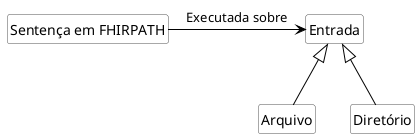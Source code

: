 @startuml analise

hide circle
hide methods
hide empty members

skinparam class {
    BackgroundColor White
    ArrowColor Black
    BorderColor #505050
}

Arquivo -up-|> Entrada
Diretório -up-|> Entrada

"Sentença em FHIRPATH" -right-> Entrada : "Executada sobre"
@enduml